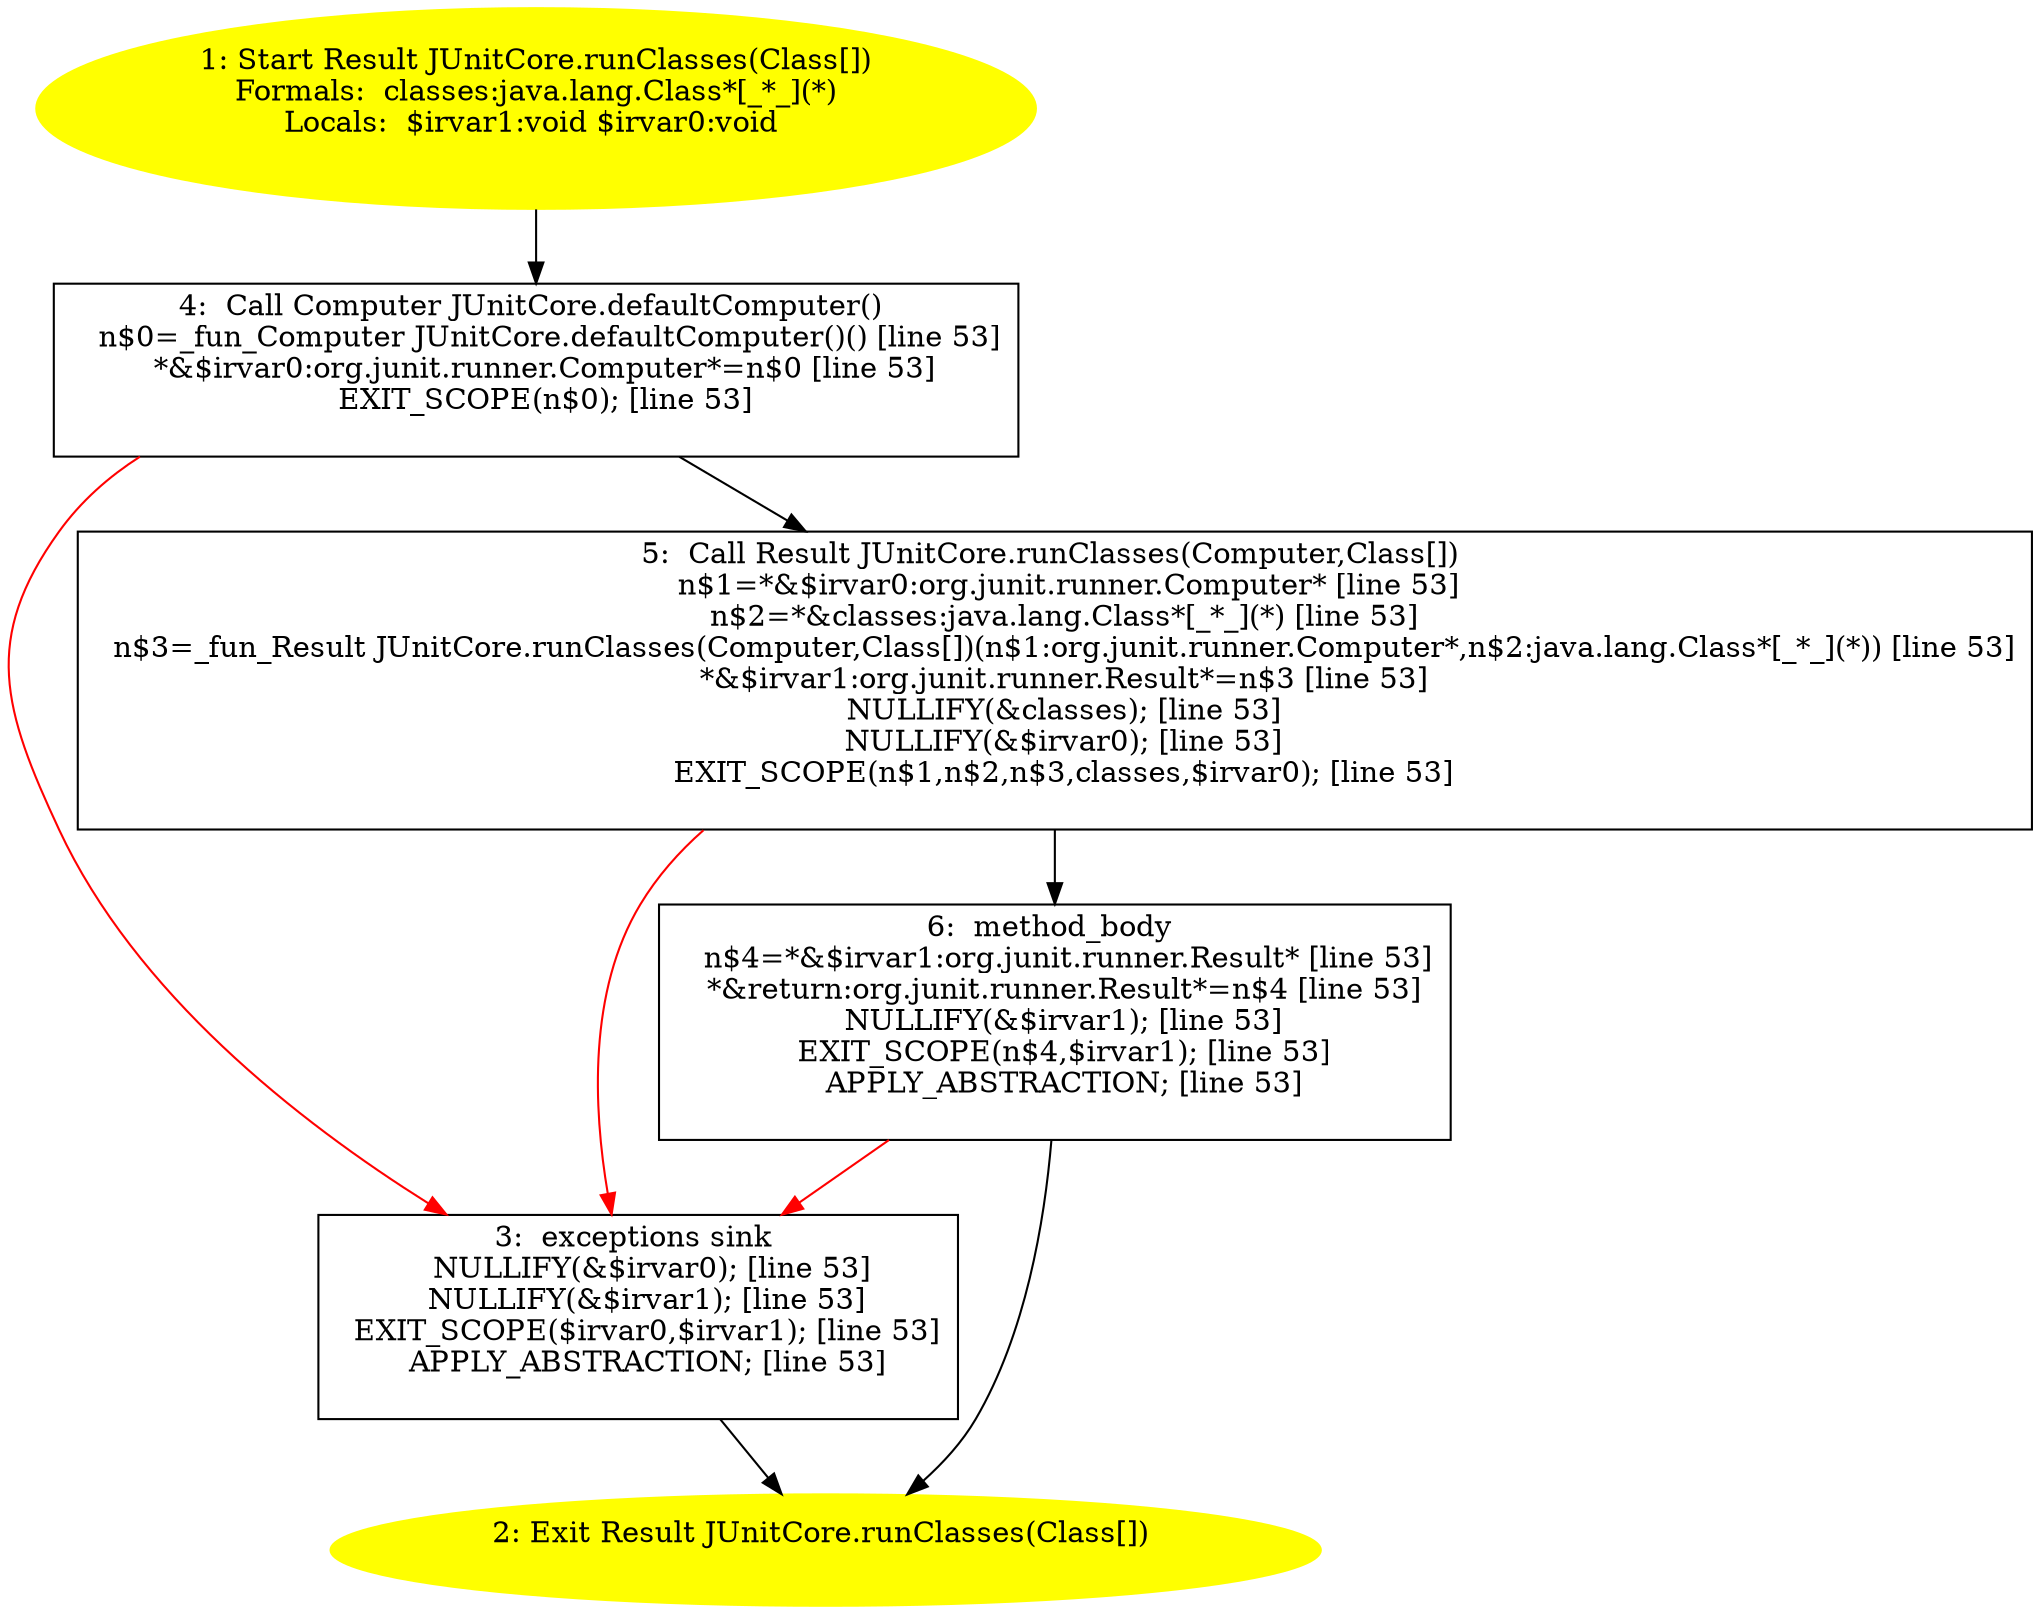 /* @generated */
digraph cfg {
"org.junit.runner.JUnitCore.runClasses(java.lang.Class[]):org.junit.runner.Result.983a056dafb6b33e17eed6e371ebbc87_1" [label="1: Start Result JUnitCore.runClasses(Class[])\nFormals:  classes:java.lang.Class*[_*_](*)\nLocals:  $irvar1:void $irvar0:void \n  " color=yellow style=filled]
	

	 "org.junit.runner.JUnitCore.runClasses(java.lang.Class[]):org.junit.runner.Result.983a056dafb6b33e17eed6e371ebbc87_1" -> "org.junit.runner.JUnitCore.runClasses(java.lang.Class[]):org.junit.runner.Result.983a056dafb6b33e17eed6e371ebbc87_4" ;
"org.junit.runner.JUnitCore.runClasses(java.lang.Class[]):org.junit.runner.Result.983a056dafb6b33e17eed6e371ebbc87_2" [label="2: Exit Result JUnitCore.runClasses(Class[]) \n  " color=yellow style=filled]
	

"org.junit.runner.JUnitCore.runClasses(java.lang.Class[]):org.junit.runner.Result.983a056dafb6b33e17eed6e371ebbc87_3" [label="3:  exceptions sink \n   NULLIFY(&$irvar0); [line 53]\n  NULLIFY(&$irvar1); [line 53]\n  EXIT_SCOPE($irvar0,$irvar1); [line 53]\n  APPLY_ABSTRACTION; [line 53]\n " shape="box"]
	

	 "org.junit.runner.JUnitCore.runClasses(java.lang.Class[]):org.junit.runner.Result.983a056dafb6b33e17eed6e371ebbc87_3" -> "org.junit.runner.JUnitCore.runClasses(java.lang.Class[]):org.junit.runner.Result.983a056dafb6b33e17eed6e371ebbc87_2" ;
"org.junit.runner.JUnitCore.runClasses(java.lang.Class[]):org.junit.runner.Result.983a056dafb6b33e17eed6e371ebbc87_4" [label="4:  Call Computer JUnitCore.defaultComputer() \n   n$0=_fun_Computer JUnitCore.defaultComputer()() [line 53]\n  *&$irvar0:org.junit.runner.Computer*=n$0 [line 53]\n  EXIT_SCOPE(n$0); [line 53]\n " shape="box"]
	

	 "org.junit.runner.JUnitCore.runClasses(java.lang.Class[]):org.junit.runner.Result.983a056dafb6b33e17eed6e371ebbc87_4" -> "org.junit.runner.JUnitCore.runClasses(java.lang.Class[]):org.junit.runner.Result.983a056dafb6b33e17eed6e371ebbc87_5" ;
	 "org.junit.runner.JUnitCore.runClasses(java.lang.Class[]):org.junit.runner.Result.983a056dafb6b33e17eed6e371ebbc87_4" -> "org.junit.runner.JUnitCore.runClasses(java.lang.Class[]):org.junit.runner.Result.983a056dafb6b33e17eed6e371ebbc87_3" [color="red" ];
"org.junit.runner.JUnitCore.runClasses(java.lang.Class[]):org.junit.runner.Result.983a056dafb6b33e17eed6e371ebbc87_5" [label="5:  Call Result JUnitCore.runClasses(Computer,Class[]) \n   n$1=*&$irvar0:org.junit.runner.Computer* [line 53]\n  n$2=*&classes:java.lang.Class*[_*_](*) [line 53]\n  n$3=_fun_Result JUnitCore.runClasses(Computer,Class[])(n$1:org.junit.runner.Computer*,n$2:java.lang.Class*[_*_](*)) [line 53]\n  *&$irvar1:org.junit.runner.Result*=n$3 [line 53]\n  NULLIFY(&classes); [line 53]\n  NULLIFY(&$irvar0); [line 53]\n  EXIT_SCOPE(n$1,n$2,n$3,classes,$irvar0); [line 53]\n " shape="box"]
	

	 "org.junit.runner.JUnitCore.runClasses(java.lang.Class[]):org.junit.runner.Result.983a056dafb6b33e17eed6e371ebbc87_5" -> "org.junit.runner.JUnitCore.runClasses(java.lang.Class[]):org.junit.runner.Result.983a056dafb6b33e17eed6e371ebbc87_6" ;
	 "org.junit.runner.JUnitCore.runClasses(java.lang.Class[]):org.junit.runner.Result.983a056dafb6b33e17eed6e371ebbc87_5" -> "org.junit.runner.JUnitCore.runClasses(java.lang.Class[]):org.junit.runner.Result.983a056dafb6b33e17eed6e371ebbc87_3" [color="red" ];
"org.junit.runner.JUnitCore.runClasses(java.lang.Class[]):org.junit.runner.Result.983a056dafb6b33e17eed6e371ebbc87_6" [label="6:  method_body \n   n$4=*&$irvar1:org.junit.runner.Result* [line 53]\n  *&return:org.junit.runner.Result*=n$4 [line 53]\n  NULLIFY(&$irvar1); [line 53]\n  EXIT_SCOPE(n$4,$irvar1); [line 53]\n  APPLY_ABSTRACTION; [line 53]\n " shape="box"]
	

	 "org.junit.runner.JUnitCore.runClasses(java.lang.Class[]):org.junit.runner.Result.983a056dafb6b33e17eed6e371ebbc87_6" -> "org.junit.runner.JUnitCore.runClasses(java.lang.Class[]):org.junit.runner.Result.983a056dafb6b33e17eed6e371ebbc87_2" ;
	 "org.junit.runner.JUnitCore.runClasses(java.lang.Class[]):org.junit.runner.Result.983a056dafb6b33e17eed6e371ebbc87_6" -> "org.junit.runner.JUnitCore.runClasses(java.lang.Class[]):org.junit.runner.Result.983a056dafb6b33e17eed6e371ebbc87_3" [color="red" ];
}
